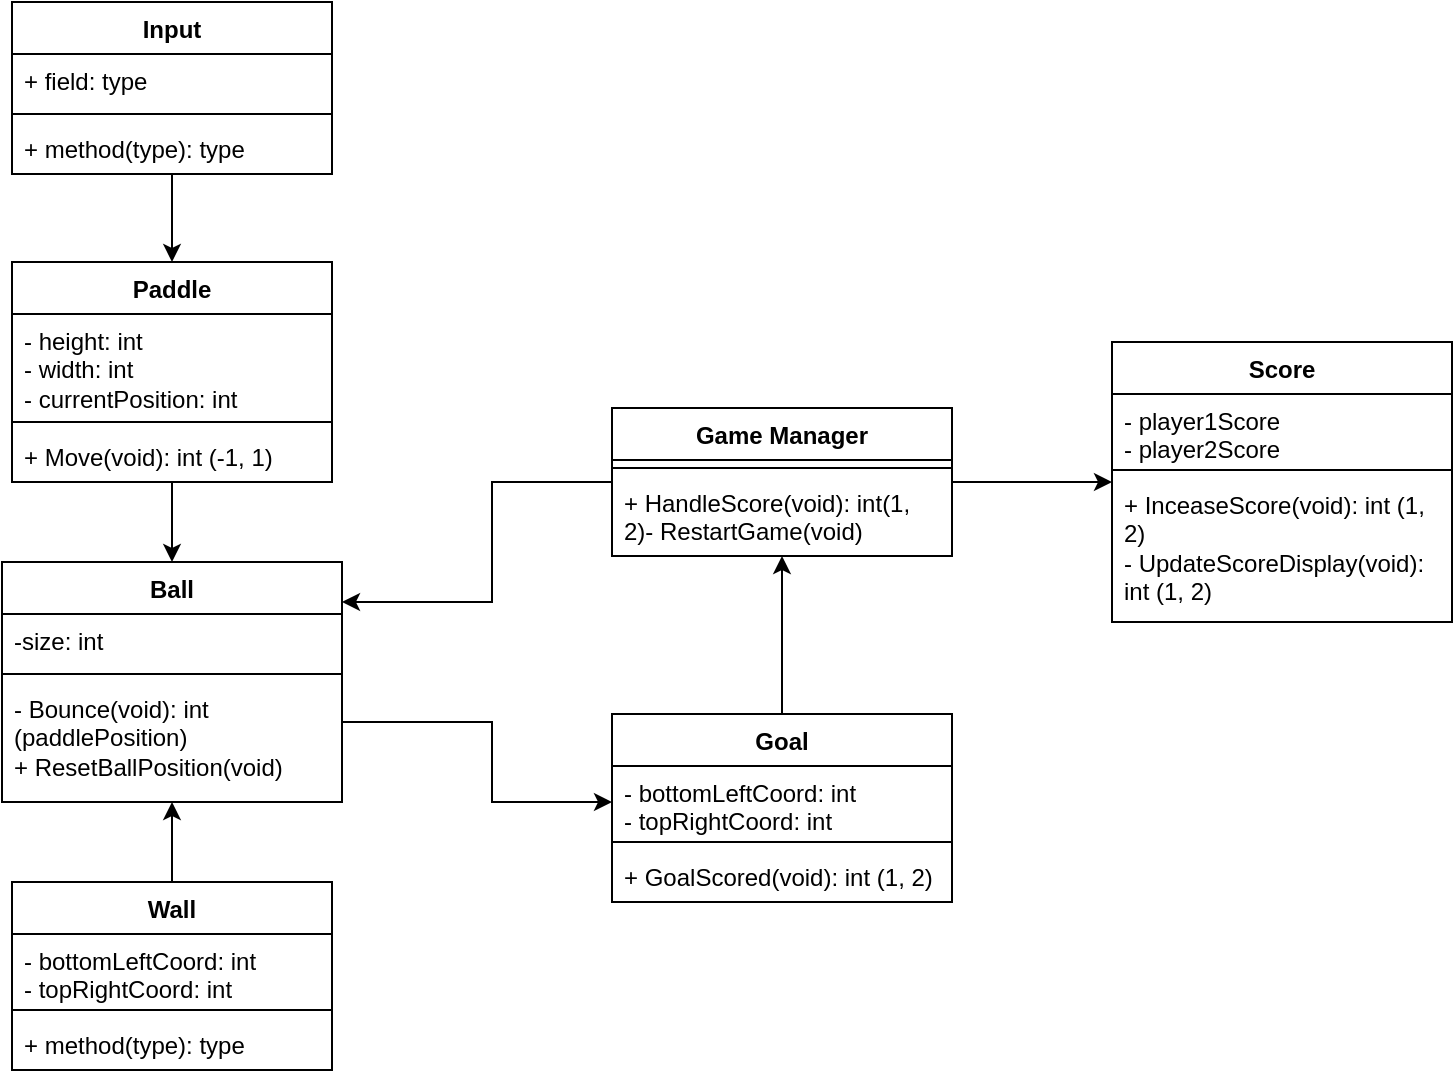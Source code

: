 <mxfile version="23.1.5" type="device">
  <diagram name="Page-1" id="hOQSt2M8NXj7ab4ly8Tu">
    <mxGraphModel dx="2074" dy="782" grid="1" gridSize="10" guides="1" tooltips="1" connect="1" arrows="1" fold="1" page="1" pageScale="1" pageWidth="850" pageHeight="1100" math="0" shadow="0">
      <root>
        <mxCell id="0" />
        <mxCell id="1" parent="0" />
        <mxCell id="CWXw3qoEPfl9kFRMAjqj-35" value="" style="edgeStyle=orthogonalEdgeStyle;rounded=0;orthogonalLoop=1;jettySize=auto;html=1;" parent="1" source="CWXw3qoEPfl9kFRMAjqj-4" target="CWXw3qoEPfl9kFRMAjqj-31" edge="1">
          <mxGeometry relative="1" as="geometry" />
        </mxCell>
        <mxCell id="CWXw3qoEPfl9kFRMAjqj-44" style="edgeStyle=orthogonalEdgeStyle;rounded=0;orthogonalLoop=1;jettySize=auto;html=1;" parent="1" source="CWXw3qoEPfl9kFRMAjqj-4" target="CWXw3qoEPfl9kFRMAjqj-21" edge="1">
          <mxGeometry relative="1" as="geometry">
            <Array as="points">
              <mxPoint x="310" y="320" />
              <mxPoint x="310" y="380" />
            </Array>
          </mxGeometry>
        </mxCell>
        <mxCell id="CWXw3qoEPfl9kFRMAjqj-4" value="Game Manager" style="swimlane;fontStyle=1;align=center;verticalAlign=top;childLayout=stackLayout;horizontal=1;startSize=26;horizontalStack=0;resizeParent=1;resizeParentMax=0;resizeLast=0;collapsible=1;marginBottom=0;whiteSpace=wrap;html=1;" parent="1" vertex="1">
          <mxGeometry x="370" y="283" width="170" height="74" as="geometry" />
        </mxCell>
        <mxCell id="CWXw3qoEPfl9kFRMAjqj-6" value="" style="line;strokeWidth=1;fillColor=none;align=left;verticalAlign=middle;spacingTop=-1;spacingLeft=3;spacingRight=3;rotatable=0;labelPosition=right;points=[];portConstraint=eastwest;strokeColor=inherit;" parent="CWXw3qoEPfl9kFRMAjqj-4" vertex="1">
          <mxGeometry y="26" width="170" height="8" as="geometry" />
        </mxCell>
        <mxCell id="CWXw3qoEPfl9kFRMAjqj-7" value="&lt;div&gt;+ HandleScore(void): int(1, 2)- RestartGame(void)&lt;br&gt;&lt;/div&gt;" style="text;strokeColor=none;fillColor=none;align=left;verticalAlign=top;spacingLeft=4;spacingRight=4;overflow=hidden;rotatable=0;points=[[0,0.5],[1,0.5]];portConstraint=eastwest;whiteSpace=wrap;html=1;" parent="CWXw3qoEPfl9kFRMAjqj-4" vertex="1">
          <mxGeometry y="34" width="170" height="40" as="geometry" />
        </mxCell>
        <mxCell id="CWXw3qoEPfl9kFRMAjqj-16" style="edgeStyle=orthogonalEdgeStyle;rounded=0;orthogonalLoop=1;jettySize=auto;html=1;" parent="1" source="CWXw3qoEPfl9kFRMAjqj-8" target="CWXw3qoEPfl9kFRMAjqj-17" edge="1">
          <mxGeometry relative="1" as="geometry">
            <mxPoint x="150" y="280" as="targetPoint" />
          </mxGeometry>
        </mxCell>
        <mxCell id="CWXw3qoEPfl9kFRMAjqj-8" value="Input" style="swimlane;fontStyle=1;align=center;verticalAlign=top;childLayout=stackLayout;horizontal=1;startSize=26;horizontalStack=0;resizeParent=1;resizeParentMax=0;resizeLast=0;collapsible=1;marginBottom=0;whiteSpace=wrap;html=1;" parent="1" vertex="1">
          <mxGeometry x="70" y="80" width="160" height="86" as="geometry" />
        </mxCell>
        <mxCell id="CWXw3qoEPfl9kFRMAjqj-9" value="+ field: type" style="text;strokeColor=none;fillColor=none;align=left;verticalAlign=top;spacingLeft=4;spacingRight=4;overflow=hidden;rotatable=0;points=[[0,0.5],[1,0.5]];portConstraint=eastwest;whiteSpace=wrap;html=1;" parent="CWXw3qoEPfl9kFRMAjqj-8" vertex="1">
          <mxGeometry y="26" width="160" height="26" as="geometry" />
        </mxCell>
        <mxCell id="CWXw3qoEPfl9kFRMAjqj-10" value="" style="line;strokeWidth=1;fillColor=none;align=left;verticalAlign=middle;spacingTop=-1;spacingLeft=3;spacingRight=3;rotatable=0;labelPosition=right;points=[];portConstraint=eastwest;strokeColor=inherit;" parent="CWXw3qoEPfl9kFRMAjqj-8" vertex="1">
          <mxGeometry y="52" width="160" height="8" as="geometry" />
        </mxCell>
        <mxCell id="CWXw3qoEPfl9kFRMAjqj-11" value="+ method(type): type" style="text;strokeColor=none;fillColor=none;align=left;verticalAlign=top;spacingLeft=4;spacingRight=4;overflow=hidden;rotatable=0;points=[[0,0.5],[1,0.5]];portConstraint=eastwest;whiteSpace=wrap;html=1;" parent="CWXw3qoEPfl9kFRMAjqj-8" vertex="1">
          <mxGeometry y="60" width="160" height="26" as="geometry" />
        </mxCell>
        <mxCell id="CWXw3qoEPfl9kFRMAjqj-25" value="" style="edgeStyle=orthogonalEdgeStyle;rounded=0;orthogonalLoop=1;jettySize=auto;html=1;" parent="1" source="CWXw3qoEPfl9kFRMAjqj-17" target="CWXw3qoEPfl9kFRMAjqj-21" edge="1">
          <mxGeometry relative="1" as="geometry" />
        </mxCell>
        <mxCell id="CWXw3qoEPfl9kFRMAjqj-17" value="Paddle" style="swimlane;fontStyle=1;align=center;verticalAlign=top;childLayout=stackLayout;horizontal=1;startSize=26;horizontalStack=0;resizeParent=1;resizeParentMax=0;resizeLast=0;collapsible=1;marginBottom=0;whiteSpace=wrap;html=1;" parent="1" vertex="1">
          <mxGeometry x="70" y="210" width="160" height="110" as="geometry" />
        </mxCell>
        <mxCell id="CWXw3qoEPfl9kFRMAjqj-18" value="&lt;div&gt;- height: int&lt;/div&gt;&lt;div&gt;- width: int&lt;/div&gt;&lt;div&gt;- currentPosition: int&lt;br&gt;&lt;/div&gt;" style="text;strokeColor=none;fillColor=none;align=left;verticalAlign=top;spacingLeft=4;spacingRight=4;overflow=hidden;rotatable=0;points=[[0,0.5],[1,0.5]];portConstraint=eastwest;whiteSpace=wrap;html=1;" parent="CWXw3qoEPfl9kFRMAjqj-17" vertex="1">
          <mxGeometry y="26" width="160" height="50" as="geometry" />
        </mxCell>
        <mxCell id="CWXw3qoEPfl9kFRMAjqj-19" value="" style="line;strokeWidth=1;fillColor=none;align=left;verticalAlign=middle;spacingTop=-1;spacingLeft=3;spacingRight=3;rotatable=0;labelPosition=right;points=[];portConstraint=eastwest;strokeColor=inherit;" parent="CWXw3qoEPfl9kFRMAjqj-17" vertex="1">
          <mxGeometry y="76" width="160" height="8" as="geometry" />
        </mxCell>
        <mxCell id="CWXw3qoEPfl9kFRMAjqj-20" value="&lt;div&gt;+ Move(void): int (-1, 1)&lt;/div&gt;" style="text;strokeColor=none;fillColor=none;align=left;verticalAlign=top;spacingLeft=4;spacingRight=4;overflow=hidden;rotatable=0;points=[[0,0.5],[1,0.5]];portConstraint=eastwest;whiteSpace=wrap;html=1;" parent="CWXw3qoEPfl9kFRMAjqj-17" vertex="1">
          <mxGeometry y="84" width="160" height="26" as="geometry" />
        </mxCell>
        <mxCell id="CWXw3qoEPfl9kFRMAjqj-40" value="" style="edgeStyle=orthogonalEdgeStyle;rounded=0;orthogonalLoop=1;jettySize=auto;html=1;" parent="1" source="CWXw3qoEPfl9kFRMAjqj-21" target="CWXw3qoEPfl9kFRMAjqj-36" edge="1">
          <mxGeometry relative="1" as="geometry">
            <Array as="points">
              <mxPoint x="310" y="440" />
              <mxPoint x="310" y="480" />
            </Array>
          </mxGeometry>
        </mxCell>
        <mxCell id="CWXw3qoEPfl9kFRMAjqj-21" value="Ball" style="swimlane;fontStyle=1;align=center;verticalAlign=top;childLayout=stackLayout;horizontal=1;startSize=26;horizontalStack=0;resizeParent=1;resizeParentMax=0;resizeLast=0;collapsible=1;marginBottom=0;whiteSpace=wrap;html=1;" parent="1" vertex="1">
          <mxGeometry x="65" y="360" width="170" height="120" as="geometry" />
        </mxCell>
        <mxCell id="CWXw3qoEPfl9kFRMAjqj-22" value="-size: int" style="text;strokeColor=none;fillColor=none;align=left;verticalAlign=top;spacingLeft=4;spacingRight=4;overflow=hidden;rotatable=0;points=[[0,0.5],[1,0.5]];portConstraint=eastwest;whiteSpace=wrap;html=1;" parent="CWXw3qoEPfl9kFRMAjqj-21" vertex="1">
          <mxGeometry y="26" width="170" height="26" as="geometry" />
        </mxCell>
        <mxCell id="CWXw3qoEPfl9kFRMAjqj-23" value="" style="line;strokeWidth=1;fillColor=none;align=left;verticalAlign=middle;spacingTop=-1;spacingLeft=3;spacingRight=3;rotatable=0;labelPosition=right;points=[];portConstraint=eastwest;strokeColor=inherit;" parent="CWXw3qoEPfl9kFRMAjqj-21" vertex="1">
          <mxGeometry y="52" width="170" height="8" as="geometry" />
        </mxCell>
        <mxCell id="CWXw3qoEPfl9kFRMAjqj-24" value="- Bounce(void): int (paddlePosition)&lt;br&gt;&lt;div&gt;+ ResetBallPosition(void)&lt;/div&gt;" style="text;strokeColor=none;fillColor=none;align=left;verticalAlign=top;spacingLeft=4;spacingRight=4;overflow=hidden;rotatable=0;points=[[0,0.5],[1,0.5]];portConstraint=eastwest;whiteSpace=wrap;html=1;" parent="CWXw3qoEPfl9kFRMAjqj-21" vertex="1">
          <mxGeometry y="60" width="170" height="60" as="geometry" />
        </mxCell>
        <mxCell id="CWXw3qoEPfl9kFRMAjqj-30" style="edgeStyle=orthogonalEdgeStyle;rounded=0;orthogonalLoop=1;jettySize=auto;html=1;" parent="1" source="CWXw3qoEPfl9kFRMAjqj-26" target="CWXw3qoEPfl9kFRMAjqj-21" edge="1">
          <mxGeometry relative="1" as="geometry" />
        </mxCell>
        <mxCell id="CWXw3qoEPfl9kFRMAjqj-26" value="Wall" style="swimlane;fontStyle=1;align=center;verticalAlign=top;childLayout=stackLayout;horizontal=1;startSize=26;horizontalStack=0;resizeParent=1;resizeParentMax=0;resizeLast=0;collapsible=1;marginBottom=0;whiteSpace=wrap;html=1;" parent="1" vertex="1">
          <mxGeometry x="70" y="520" width="160" height="94" as="geometry" />
        </mxCell>
        <mxCell id="CWXw3qoEPfl9kFRMAjqj-27" value="&lt;div&gt;- bottomLeftCoord: int&lt;/div&gt;&lt;div&gt;- topRightCoord: int&lt;br&gt;&lt;/div&gt;" style="text;strokeColor=none;fillColor=none;align=left;verticalAlign=top;spacingLeft=4;spacingRight=4;overflow=hidden;rotatable=0;points=[[0,0.5],[1,0.5]];portConstraint=eastwest;whiteSpace=wrap;html=1;" parent="CWXw3qoEPfl9kFRMAjqj-26" vertex="1">
          <mxGeometry y="26" width="160" height="34" as="geometry" />
        </mxCell>
        <mxCell id="CWXw3qoEPfl9kFRMAjqj-28" value="" style="line;strokeWidth=1;fillColor=none;align=left;verticalAlign=middle;spacingTop=-1;spacingLeft=3;spacingRight=3;rotatable=0;labelPosition=right;points=[];portConstraint=eastwest;strokeColor=inherit;" parent="CWXw3qoEPfl9kFRMAjqj-26" vertex="1">
          <mxGeometry y="60" width="160" height="8" as="geometry" />
        </mxCell>
        <mxCell id="CWXw3qoEPfl9kFRMAjqj-29" value="+ method(type): type" style="text;strokeColor=none;fillColor=none;align=left;verticalAlign=top;spacingLeft=4;spacingRight=4;overflow=hidden;rotatable=0;points=[[0,0.5],[1,0.5]];portConstraint=eastwest;whiteSpace=wrap;html=1;" parent="CWXw3qoEPfl9kFRMAjqj-26" vertex="1">
          <mxGeometry y="68" width="160" height="26" as="geometry" />
        </mxCell>
        <mxCell id="CWXw3qoEPfl9kFRMAjqj-31" value="&lt;div&gt;Score&lt;/div&gt;" style="swimlane;fontStyle=1;align=center;verticalAlign=top;childLayout=stackLayout;horizontal=1;startSize=26;horizontalStack=0;resizeParent=1;resizeParentMax=0;resizeLast=0;collapsible=1;marginBottom=0;whiteSpace=wrap;html=1;" parent="1" vertex="1">
          <mxGeometry x="620" y="250" width="170" height="140" as="geometry" />
        </mxCell>
        <mxCell id="CWXw3qoEPfl9kFRMAjqj-32" value="&lt;div&gt;- player1Score&lt;/div&gt;&lt;div&gt;- player2Score&lt;/div&gt;" style="text;strokeColor=none;fillColor=none;align=left;verticalAlign=top;spacingLeft=4;spacingRight=4;overflow=hidden;rotatable=0;points=[[0,0.5],[1,0.5]];portConstraint=eastwest;whiteSpace=wrap;html=1;" parent="CWXw3qoEPfl9kFRMAjqj-31" vertex="1">
          <mxGeometry y="26" width="170" height="34" as="geometry" />
        </mxCell>
        <mxCell id="CWXw3qoEPfl9kFRMAjqj-33" value="" style="line;strokeWidth=1;fillColor=none;align=left;verticalAlign=middle;spacingTop=-1;spacingLeft=3;spacingRight=3;rotatable=0;labelPosition=right;points=[];portConstraint=eastwest;strokeColor=inherit;" parent="CWXw3qoEPfl9kFRMAjqj-31" vertex="1">
          <mxGeometry y="60" width="170" height="8" as="geometry" />
        </mxCell>
        <mxCell id="CWXw3qoEPfl9kFRMAjqj-34" value="&lt;div&gt;+ InceaseScore(void): int (1, 2)&lt;/div&gt;&lt;div&gt;- UpdateScoreDisplay(void): int (1, 2)&lt;/div&gt;" style="text;strokeColor=none;fillColor=none;align=left;verticalAlign=top;spacingLeft=4;spacingRight=4;overflow=hidden;rotatable=0;points=[[0,0.5],[1,0.5]];portConstraint=eastwest;whiteSpace=wrap;html=1;" parent="CWXw3qoEPfl9kFRMAjqj-31" vertex="1">
          <mxGeometry y="68" width="170" height="72" as="geometry" />
        </mxCell>
        <mxCell id="CWXw3qoEPfl9kFRMAjqj-42" style="edgeStyle=orthogonalEdgeStyle;rounded=0;orthogonalLoop=1;jettySize=auto;html=1;" parent="1" source="CWXw3qoEPfl9kFRMAjqj-36" target="CWXw3qoEPfl9kFRMAjqj-4" edge="1">
          <mxGeometry relative="1" as="geometry" />
        </mxCell>
        <mxCell id="CWXw3qoEPfl9kFRMAjqj-36" value="Goal" style="swimlane;fontStyle=1;align=center;verticalAlign=top;childLayout=stackLayout;horizontal=1;startSize=26;horizontalStack=0;resizeParent=1;resizeParentMax=0;resizeLast=0;collapsible=1;marginBottom=0;whiteSpace=wrap;html=1;" parent="1" vertex="1">
          <mxGeometry x="370" y="436" width="170" height="94" as="geometry" />
        </mxCell>
        <mxCell id="CWXw3qoEPfl9kFRMAjqj-37" value="&lt;div&gt;- bottomLeftCoord: int&lt;/div&gt;&lt;div&gt;- topRightCoord: int&lt;br&gt;&lt;/div&gt;" style="text;strokeColor=none;fillColor=none;align=left;verticalAlign=top;spacingLeft=4;spacingRight=4;overflow=hidden;rotatable=0;points=[[0,0.5],[1,0.5]];portConstraint=eastwest;whiteSpace=wrap;html=1;" parent="CWXw3qoEPfl9kFRMAjqj-36" vertex="1">
          <mxGeometry y="26" width="170" height="34" as="geometry" />
        </mxCell>
        <mxCell id="CWXw3qoEPfl9kFRMAjqj-38" value="" style="line;strokeWidth=1;fillColor=none;align=left;verticalAlign=middle;spacingTop=-1;spacingLeft=3;spacingRight=3;rotatable=0;labelPosition=right;points=[];portConstraint=eastwest;strokeColor=inherit;" parent="CWXw3qoEPfl9kFRMAjqj-36" vertex="1">
          <mxGeometry y="60" width="170" height="8" as="geometry" />
        </mxCell>
        <mxCell id="CWXw3qoEPfl9kFRMAjqj-39" value="+ GoalScored(void): int (1, 2)" style="text;strokeColor=none;fillColor=none;align=left;verticalAlign=top;spacingLeft=4;spacingRight=4;overflow=hidden;rotatable=0;points=[[0,0.5],[1,0.5]];portConstraint=eastwest;whiteSpace=wrap;html=1;" parent="CWXw3qoEPfl9kFRMAjqj-36" vertex="1">
          <mxGeometry y="68" width="170" height="26" as="geometry" />
        </mxCell>
      </root>
    </mxGraphModel>
  </diagram>
</mxfile>
